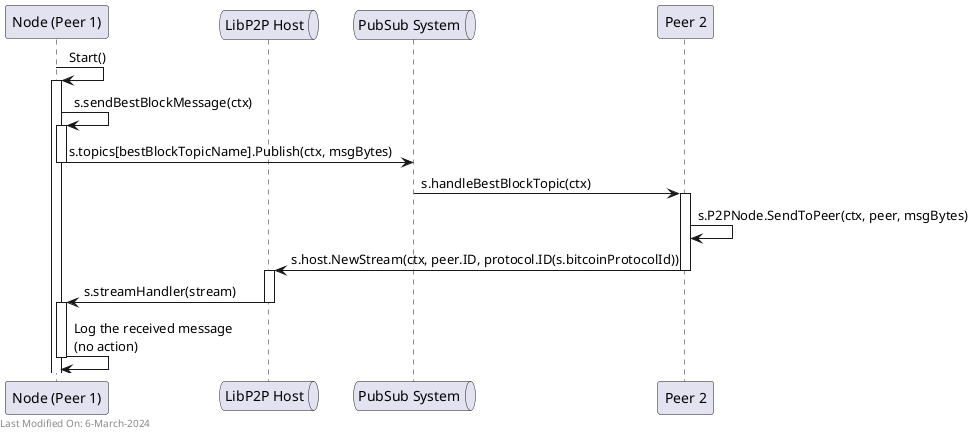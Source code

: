 @startuml

participant "Node (Peer 1)" as Node1
queue "LibP2P Host" as LibP2P
queue "PubSub System" as PubSub
participant "Peer 2" as Peer2

Node1 -> Node1: Start()
activate Node1
Node1 -> Node1: s.sendBestBlockMessage(ctx)
activate Node1
Node1 -> PubSub: s.topics[bestBlockTopicName].Publish(ctx, msgBytes)
deactivate Node1

PubSub ->  Peer2: s.handleBestBlockTopic(ctx)
activate Peer2


Peer2 -> Peer2: s.P2PNode.SendToPeer(ctx, peer, msgBytes)
Peer2 -> LibP2P: s.host.NewStream(ctx, peer.ID, protocol.ID(s.bitcoinProtocolId))
deactivate Peer2

activate LibP2P

LibP2P -> Node1: s.streamHandler(stream)
deactivate LibP2P

activate Node1
Node1 -> Node1: Log the received message \n(no action)
deactivate Node1

left footer Last Modified On: 6-March-2024

@enduml
